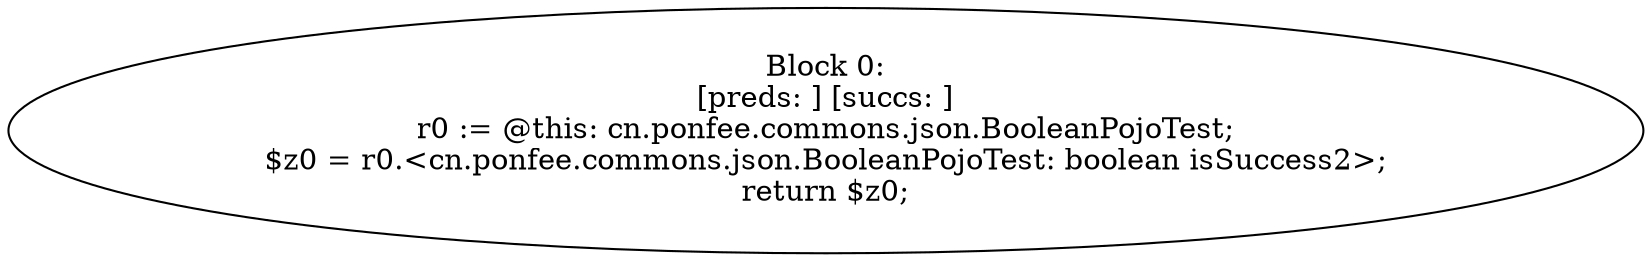 digraph "unitGraph" {
    "Block 0:
[preds: ] [succs: ]
r0 := @this: cn.ponfee.commons.json.BooleanPojoTest;
$z0 = r0.<cn.ponfee.commons.json.BooleanPojoTest: boolean isSuccess2>;
return $z0;
"
}
